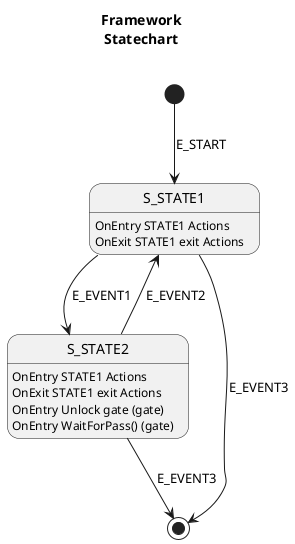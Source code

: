 @startuml
title Framework\nStatechart\n
[*] --> S_STATE1 : E_START
            S_STATE1 : OnEntry STATE1 Actions
            S_STATE1 : OnExit STATE1 exit Actions
        S_STATE1 --> S_STATE2 : E_EVENT1
            S_STATE2 : OnEntry STATE1 Actions
            S_STATE2 : OnExit STATE1 exit Actions
        S_STATE2 --> S_STATE1 : E_EVENT2
            S_STATE2 : OnEntry Unlock gate (gate)
            S_STATE2 : OnEntry WaitForPass() (gate)
S_STATE1 --> [*] : E_EVENT3
S_STATE2 --> [*] : E_EVENT3
@enduml